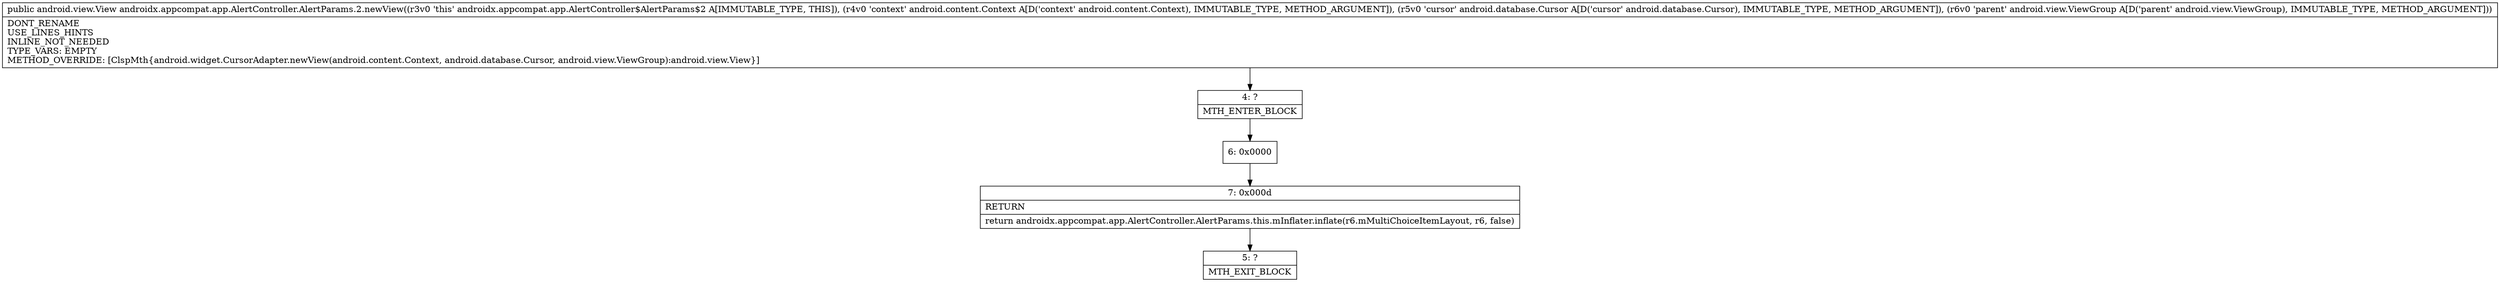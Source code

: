 digraph "CFG forandroidx.appcompat.app.AlertController.AlertParams.2.newView(Landroid\/content\/Context;Landroid\/database\/Cursor;Landroid\/view\/ViewGroup;)Landroid\/view\/View;" {
Node_4 [shape=record,label="{4\:\ ?|MTH_ENTER_BLOCK\l}"];
Node_6 [shape=record,label="{6\:\ 0x0000}"];
Node_7 [shape=record,label="{7\:\ 0x000d|RETURN\l|return androidx.appcompat.app.AlertController.AlertParams.this.mInflater.inflate(r6.mMultiChoiceItemLayout, r6, false)\l}"];
Node_5 [shape=record,label="{5\:\ ?|MTH_EXIT_BLOCK\l}"];
MethodNode[shape=record,label="{public android.view.View androidx.appcompat.app.AlertController.AlertParams.2.newView((r3v0 'this' androidx.appcompat.app.AlertController$AlertParams$2 A[IMMUTABLE_TYPE, THIS]), (r4v0 'context' android.content.Context A[D('context' android.content.Context), IMMUTABLE_TYPE, METHOD_ARGUMENT]), (r5v0 'cursor' android.database.Cursor A[D('cursor' android.database.Cursor), IMMUTABLE_TYPE, METHOD_ARGUMENT]), (r6v0 'parent' android.view.ViewGroup A[D('parent' android.view.ViewGroup), IMMUTABLE_TYPE, METHOD_ARGUMENT]))  | DONT_RENAME\lUSE_LINES_HINTS\lINLINE_NOT_NEEDED\lTYPE_VARS: EMPTY\lMETHOD_OVERRIDE: [ClspMth\{android.widget.CursorAdapter.newView(android.content.Context, android.database.Cursor, android.view.ViewGroup):android.view.View\}]\l}"];
MethodNode -> Node_4;Node_4 -> Node_6;
Node_6 -> Node_7;
Node_7 -> Node_5;
}


